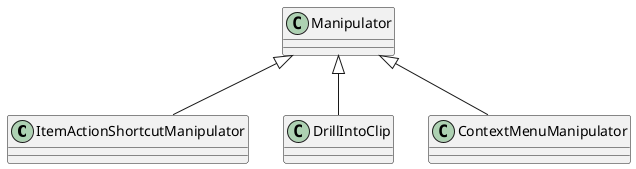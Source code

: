 @startuml
class ItemActionShortcutManipulator {
}
class DrillIntoClip {
}
class ContextMenuManipulator {
}
Manipulator <|-- ItemActionShortcutManipulator
Manipulator <|-- DrillIntoClip
Manipulator <|-- ContextMenuManipulator
@enduml
